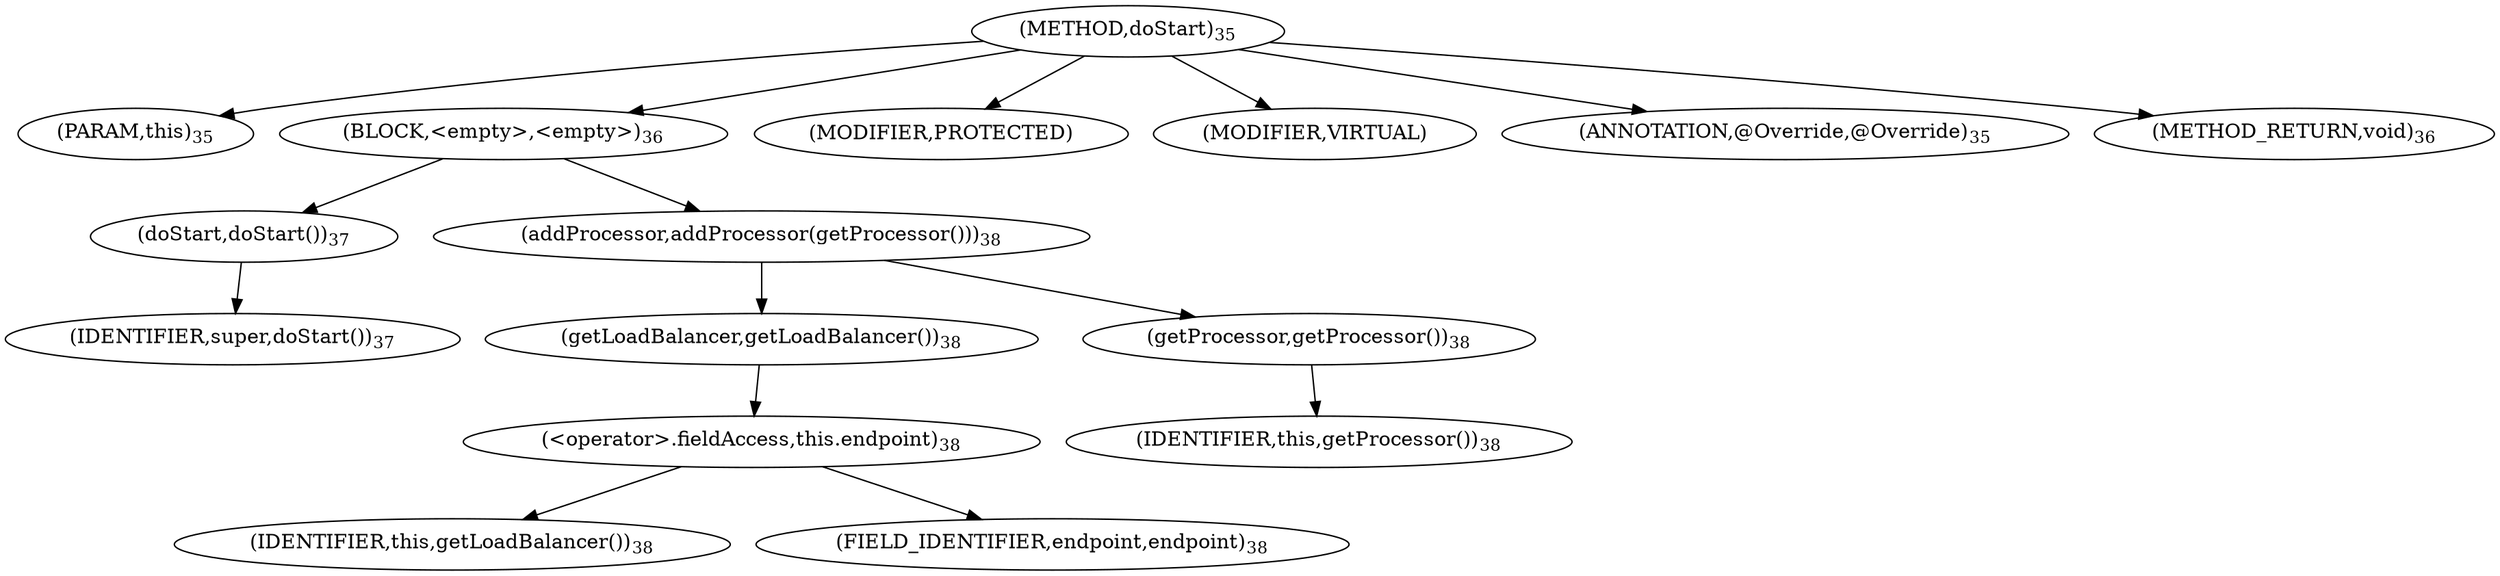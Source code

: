 digraph "doStart" {  
"30" [label = <(METHOD,doStart)<SUB>35</SUB>> ]
"7" [label = <(PARAM,this)<SUB>35</SUB>> ]
"31" [label = <(BLOCK,&lt;empty&gt;,&lt;empty&gt;)<SUB>36</SUB>> ]
"32" [label = <(doStart,doStart())<SUB>37</SUB>> ]
"33" [label = <(IDENTIFIER,super,doStart())<SUB>37</SUB>> ]
"34" [label = <(addProcessor,addProcessor(getProcessor()))<SUB>38</SUB>> ]
"35" [label = <(getLoadBalancer,getLoadBalancer())<SUB>38</SUB>> ]
"36" [label = <(&lt;operator&gt;.fieldAccess,this.endpoint)<SUB>38</SUB>> ]
"37" [label = <(IDENTIFIER,this,getLoadBalancer())<SUB>38</SUB>> ]
"38" [label = <(FIELD_IDENTIFIER,endpoint,endpoint)<SUB>38</SUB>> ]
"39" [label = <(getProcessor,getProcessor())<SUB>38</SUB>> ]
"6" [label = <(IDENTIFIER,this,getProcessor())<SUB>38</SUB>> ]
"40" [label = <(MODIFIER,PROTECTED)> ]
"41" [label = <(MODIFIER,VIRTUAL)> ]
"42" [label = <(ANNOTATION,@Override,@Override)<SUB>35</SUB>> ]
"43" [label = <(METHOD_RETURN,void)<SUB>36</SUB>> ]
  "30" -> "7" 
  "30" -> "31" 
  "30" -> "40" 
  "30" -> "41" 
  "30" -> "42" 
  "30" -> "43" 
  "31" -> "32" 
  "31" -> "34" 
  "32" -> "33" 
  "34" -> "35" 
  "34" -> "39" 
  "35" -> "36" 
  "36" -> "37" 
  "36" -> "38" 
  "39" -> "6" 
}

